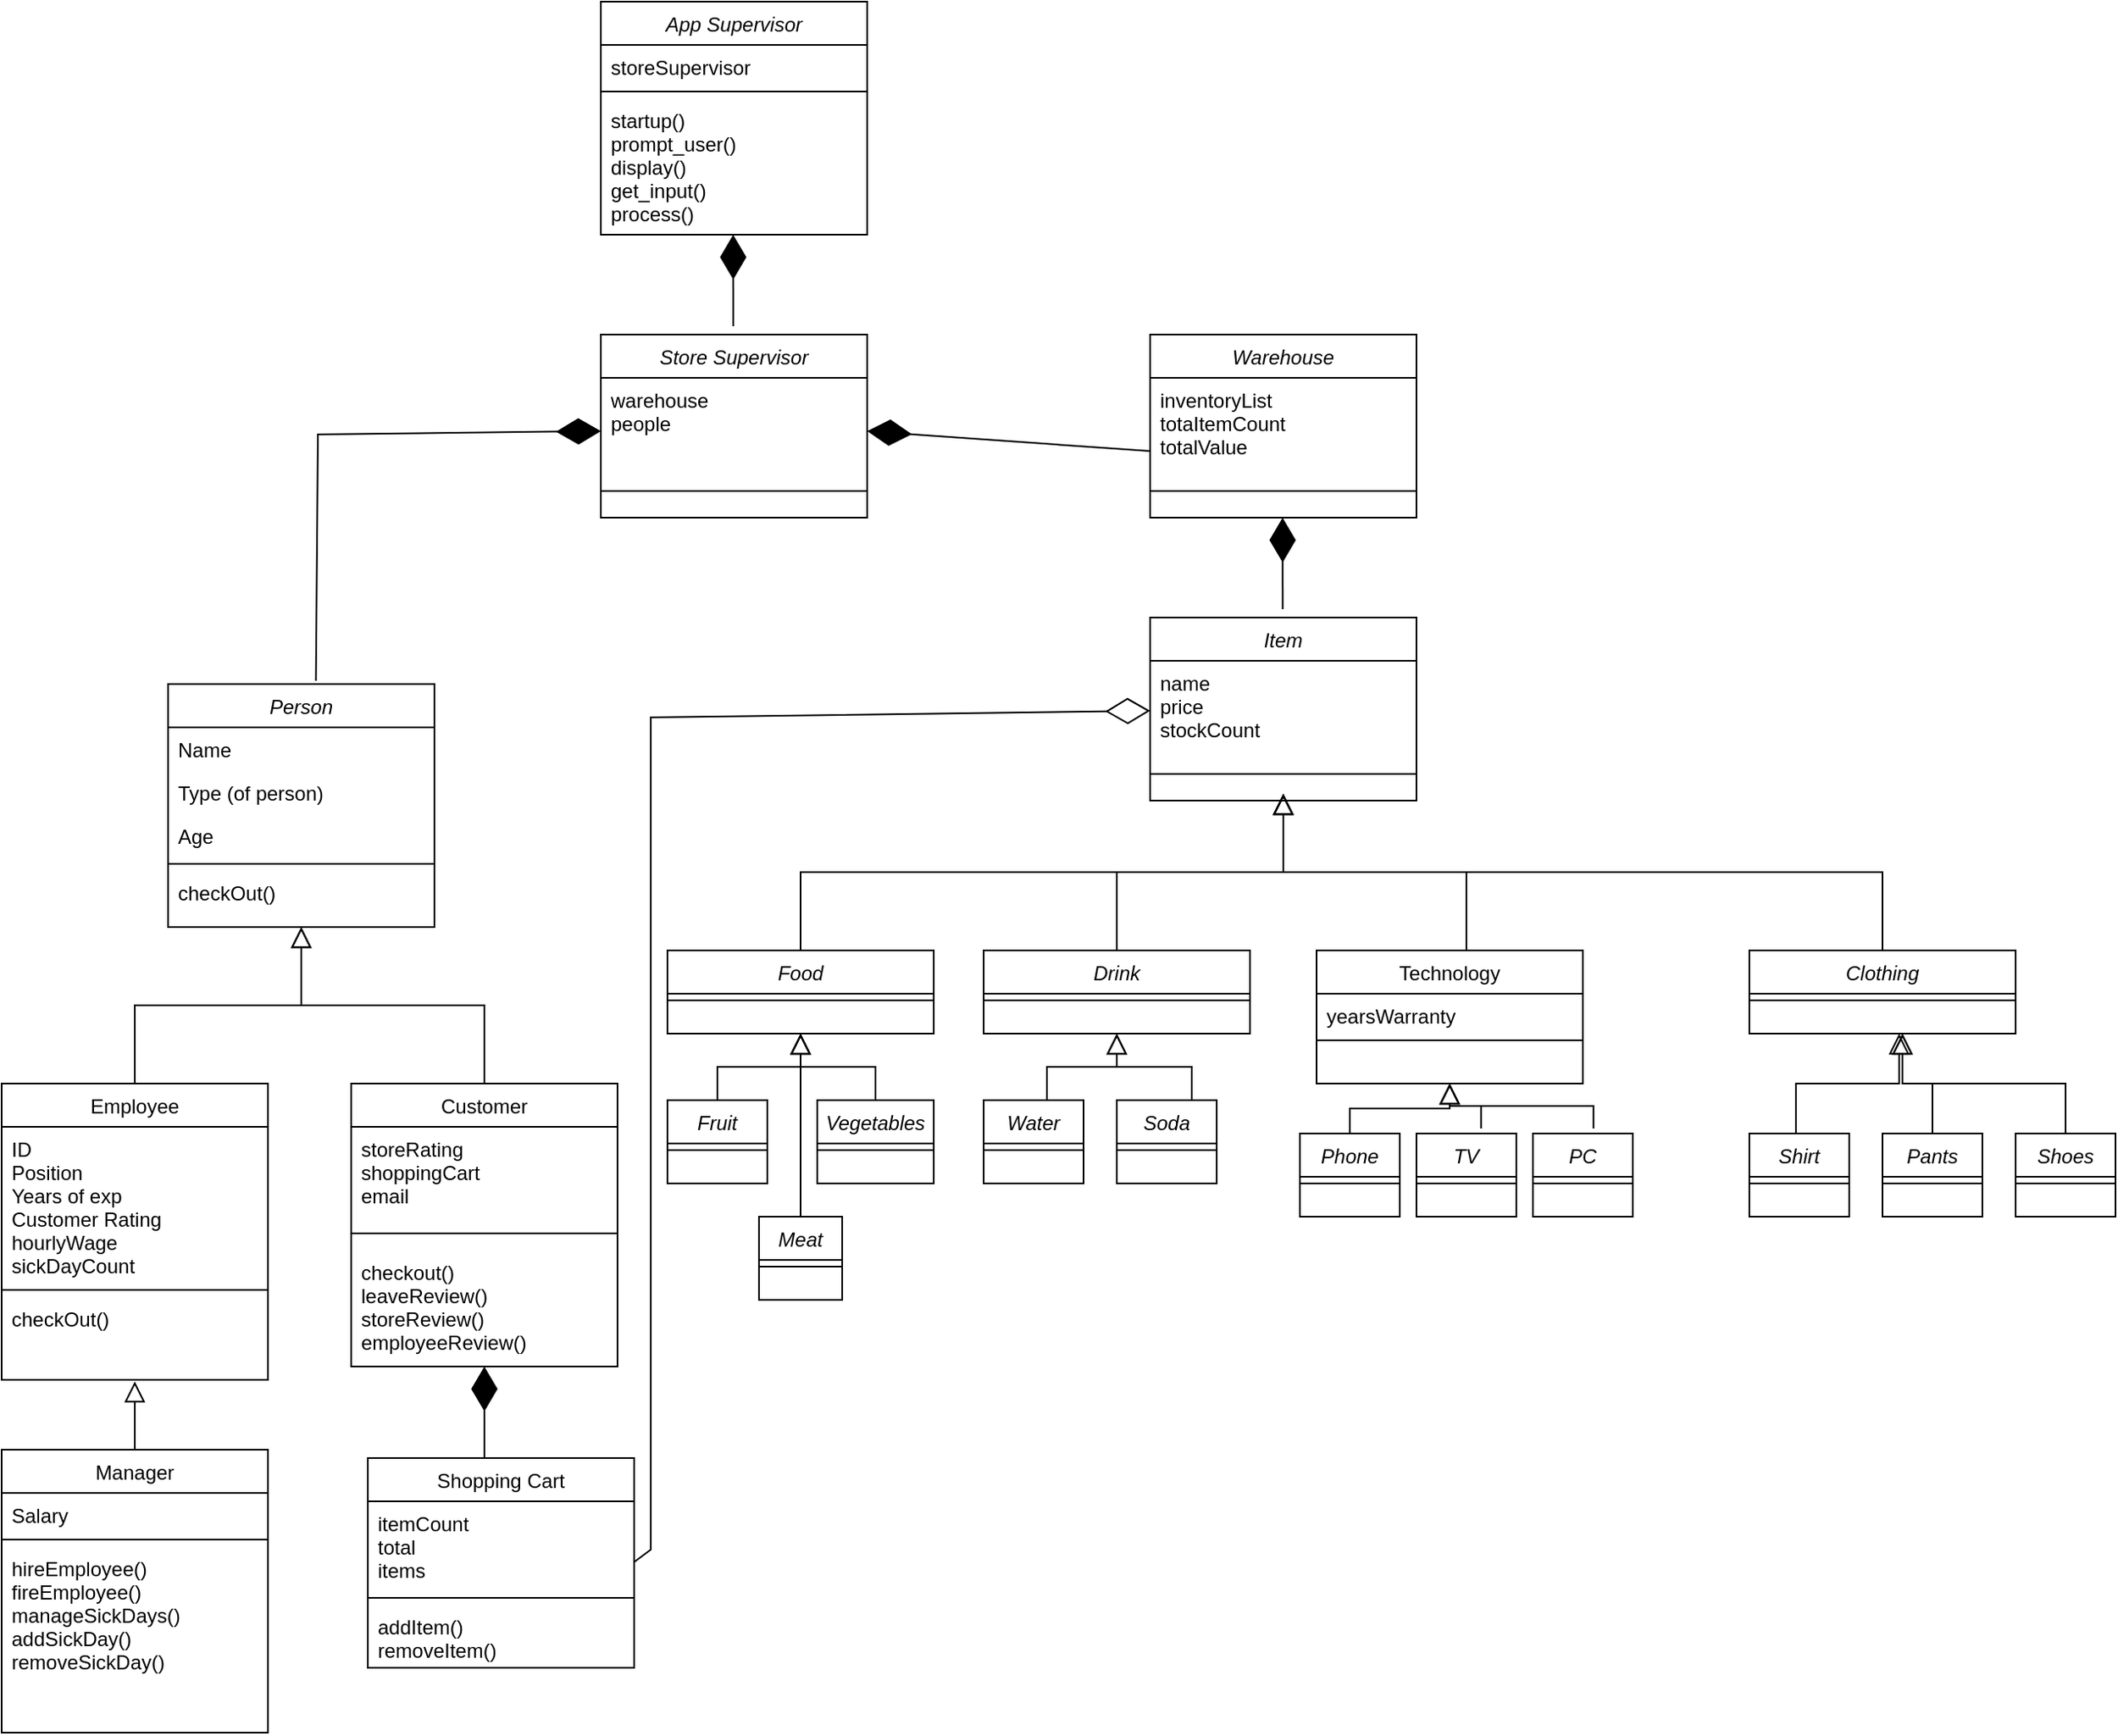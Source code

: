 <mxfile version="20.7.4" type="device"><diagram id="C5RBs43oDa-KdzZeNtuy" name="Page-1"><mxGraphModel dx="1144" dy="1728" grid="1" gridSize="10" guides="1" tooltips="1" connect="1" arrows="1" fold="1" page="1" pageScale="1" pageWidth="827" pageHeight="1169" math="0" shadow="0"><root><mxCell id="WIyWlLk6GJQsqaUBKTNV-0"/><mxCell id="WIyWlLk6GJQsqaUBKTNV-1" parent="WIyWlLk6GJQsqaUBKTNV-0"/><mxCell id="zkfFHV4jXpPFQw0GAbJ--0" value="Person" style="swimlane;fontStyle=2;align=center;verticalAlign=top;childLayout=stackLayout;horizontal=1;startSize=26;horizontalStack=0;resizeParent=1;resizeLast=0;collapsible=1;marginBottom=0;rounded=0;shadow=0;strokeWidth=1;" parent="WIyWlLk6GJQsqaUBKTNV-1" vertex="1"><mxGeometry x="220" y="120" width="160" height="146" as="geometry"><mxRectangle x="230" y="140" width="160" height="26" as="alternateBounds"/></mxGeometry></mxCell><mxCell id="zkfFHV4jXpPFQw0GAbJ--1" value="Name" style="text;align=left;verticalAlign=top;spacingLeft=4;spacingRight=4;overflow=hidden;rotatable=0;points=[[0,0.5],[1,0.5]];portConstraint=eastwest;" parent="zkfFHV4jXpPFQw0GAbJ--0" vertex="1"><mxGeometry y="26" width="160" height="26" as="geometry"/></mxCell><mxCell id="zkfFHV4jXpPFQw0GAbJ--2" value="Type (of person) " style="text;align=left;verticalAlign=top;spacingLeft=4;spacingRight=4;overflow=hidden;rotatable=0;points=[[0,0.5],[1,0.5]];portConstraint=eastwest;rounded=0;shadow=0;html=0;" parent="zkfFHV4jXpPFQw0GAbJ--0" vertex="1"><mxGeometry y="52" width="160" height="26" as="geometry"/></mxCell><mxCell id="zkfFHV4jXpPFQw0GAbJ--3" value="Age" style="text;align=left;verticalAlign=top;spacingLeft=4;spacingRight=4;overflow=hidden;rotatable=0;points=[[0,0.5],[1,0.5]];portConstraint=eastwest;rounded=0;shadow=0;html=0;" parent="zkfFHV4jXpPFQw0GAbJ--0" vertex="1"><mxGeometry y="78" width="160" height="26" as="geometry"/></mxCell><mxCell id="zkfFHV4jXpPFQw0GAbJ--4" value="" style="line;html=1;strokeWidth=1;align=left;verticalAlign=middle;spacingTop=-1;spacingLeft=3;spacingRight=3;rotatable=0;labelPosition=right;points=[];portConstraint=eastwest;" parent="zkfFHV4jXpPFQw0GAbJ--0" vertex="1"><mxGeometry y="104" width="160" height="8" as="geometry"/></mxCell><mxCell id="mirvq0ziXZxh2ixdTcwe-19" value="checkOut()" style="text;align=left;verticalAlign=top;spacingLeft=4;spacingRight=4;overflow=hidden;rotatable=0;points=[[0,0.5],[1,0.5]];portConstraint=eastwest;" parent="zkfFHV4jXpPFQw0GAbJ--0" vertex="1"><mxGeometry y="112" width="160" height="34" as="geometry"/></mxCell><mxCell id="zkfFHV4jXpPFQw0GAbJ--6" value="Employee" style="swimlane;fontStyle=0;align=center;verticalAlign=top;childLayout=stackLayout;horizontal=1;startSize=26;horizontalStack=0;resizeParent=1;resizeLast=0;collapsible=1;marginBottom=0;rounded=0;shadow=0;strokeWidth=1;" parent="WIyWlLk6GJQsqaUBKTNV-1" vertex="1"><mxGeometry x="120" y="360" width="160" height="178" as="geometry"><mxRectangle x="120" y="360" width="160" height="26" as="alternateBounds"/></mxGeometry></mxCell><mxCell id="zkfFHV4jXpPFQw0GAbJ--8" value="ID&#xA;Position&#xA;Years of exp&#xA;Customer Rating&#xA;hourlyWage&#xA;sickDayCount&#xA;&#xA;&#xA;&#xA;" style="text;align=left;verticalAlign=top;spacingLeft=4;spacingRight=4;overflow=hidden;rotatable=0;points=[[0,0.5],[1,0.5]];portConstraint=eastwest;rounded=0;shadow=0;html=0;" parent="zkfFHV4jXpPFQw0GAbJ--6" vertex="1"><mxGeometry y="26" width="160" height="94" as="geometry"/></mxCell><mxCell id="zkfFHV4jXpPFQw0GAbJ--9" value="" style="line;html=1;strokeWidth=1;align=left;verticalAlign=middle;spacingTop=-1;spacingLeft=3;spacingRight=3;rotatable=0;labelPosition=right;points=[];portConstraint=eastwest;" parent="zkfFHV4jXpPFQw0GAbJ--6" vertex="1"><mxGeometry y="120" width="160" height="8" as="geometry"/></mxCell><mxCell id="mirvq0ziXZxh2ixdTcwe-17" value="checkOut()" style="text;align=left;verticalAlign=top;spacingLeft=4;spacingRight=4;overflow=hidden;rotatable=0;points=[[0,0.5],[1,0.5]];portConstraint=eastwest;" parent="zkfFHV4jXpPFQw0GAbJ--6" vertex="1"><mxGeometry y="128" width="160" height="34" as="geometry"/></mxCell><mxCell id="zkfFHV4jXpPFQw0GAbJ--12" value="" style="endArrow=block;endSize=10;endFill=0;shadow=0;strokeWidth=1;rounded=0;edgeStyle=elbowEdgeStyle;elbow=vertical;" parent="WIyWlLk6GJQsqaUBKTNV-1" source="zkfFHV4jXpPFQw0GAbJ--6" target="zkfFHV4jXpPFQw0GAbJ--0" edge="1"><mxGeometry width="160" relative="1" as="geometry"><mxPoint x="200" y="203" as="sourcePoint"/><mxPoint x="200" y="203" as="targetPoint"/></mxGeometry></mxCell><mxCell id="zkfFHV4jXpPFQw0GAbJ--13" value="Customer" style="swimlane;fontStyle=0;align=center;verticalAlign=top;childLayout=stackLayout;horizontal=1;startSize=26;horizontalStack=0;resizeParent=1;resizeLast=0;collapsible=1;marginBottom=0;rounded=0;shadow=0;strokeWidth=1;" parent="WIyWlLk6GJQsqaUBKTNV-1" vertex="1"><mxGeometry x="330" y="360" width="160" height="170" as="geometry"><mxRectangle x="340" y="380" width="170" height="26" as="alternateBounds"/></mxGeometry></mxCell><mxCell id="zkfFHV4jXpPFQw0GAbJ--14" value="storeRating&#xA;shoppingCart&#xA;email&#xA;&#xA;" style="text;align=left;verticalAlign=top;spacingLeft=4;spacingRight=4;overflow=hidden;rotatable=0;points=[[0,0.5],[1,0.5]];portConstraint=eastwest;" parent="zkfFHV4jXpPFQw0GAbJ--13" vertex="1"><mxGeometry y="26" width="160" height="54" as="geometry"/></mxCell><mxCell id="zkfFHV4jXpPFQw0GAbJ--15" value="" style="line;html=1;strokeWidth=1;align=left;verticalAlign=middle;spacingTop=-1;spacingLeft=3;spacingRight=3;rotatable=0;labelPosition=right;points=[];portConstraint=eastwest;" parent="zkfFHV4jXpPFQw0GAbJ--13" vertex="1"><mxGeometry y="80" width="160" height="20" as="geometry"/></mxCell><mxCell id="mirvq0ziXZxh2ixdTcwe-13" value="checkout()&#xA;leaveReview()&#xA;storeReview()&#xA;employeeReview()&#xA;" style="text;align=left;verticalAlign=top;spacingLeft=4;spacingRight=4;overflow=hidden;rotatable=0;points=[[0,0.5],[1,0.5]];portConstraint=eastwest;" parent="zkfFHV4jXpPFQw0GAbJ--13" vertex="1"><mxGeometry y="100" width="160" height="62" as="geometry"/></mxCell><mxCell id="zkfFHV4jXpPFQw0GAbJ--16" value="" style="endArrow=block;endSize=10;endFill=0;shadow=0;strokeWidth=1;rounded=0;edgeStyle=elbowEdgeStyle;elbow=vertical;" parent="WIyWlLk6GJQsqaUBKTNV-1" source="zkfFHV4jXpPFQw0GAbJ--13" target="zkfFHV4jXpPFQw0GAbJ--0" edge="1"><mxGeometry width="160" relative="1" as="geometry"><mxPoint x="210" y="373" as="sourcePoint"/><mxPoint x="310" y="271" as="targetPoint"/></mxGeometry></mxCell><mxCell id="mirvq0ziXZxh2ixdTcwe-0" value="" style="endArrow=block;endSize=10;endFill=0;shadow=0;strokeWidth=1;rounded=0;edgeStyle=elbowEdgeStyle;elbow=vertical;" parent="WIyWlLk6GJQsqaUBKTNV-1" source="mirvq0ziXZxh2ixdTcwe-1" edge="1"><mxGeometry width="160" relative="1" as="geometry"><mxPoint x="310" y="600" as="sourcePoint"/><mxPoint x="200" y="539" as="targetPoint"/></mxGeometry></mxCell><mxCell id="mirvq0ziXZxh2ixdTcwe-1" value="Manager" style="swimlane;fontStyle=0;align=center;verticalAlign=top;childLayout=stackLayout;horizontal=1;startSize=26;horizontalStack=0;resizeParent=1;resizeLast=0;collapsible=1;marginBottom=0;rounded=0;shadow=0;strokeWidth=1;" parent="WIyWlLk6GJQsqaUBKTNV-1" vertex="1"><mxGeometry x="120" y="580" width="160" height="170" as="geometry"><mxRectangle x="340" y="380" width="170" height="26" as="alternateBounds"/></mxGeometry></mxCell><mxCell id="mirvq0ziXZxh2ixdTcwe-2" value="Salary" style="text;align=left;verticalAlign=top;spacingLeft=4;spacingRight=4;overflow=hidden;rotatable=0;points=[[0,0.5],[1,0.5]];portConstraint=eastwest;" parent="mirvq0ziXZxh2ixdTcwe-1" vertex="1"><mxGeometry y="26" width="160" height="24" as="geometry"/></mxCell><mxCell id="mirvq0ziXZxh2ixdTcwe-3" value="" style="line;html=1;strokeWidth=1;align=left;verticalAlign=middle;spacingTop=-1;spacingLeft=3;spacingRight=3;rotatable=0;labelPosition=right;points=[];portConstraint=eastwest;" parent="mirvq0ziXZxh2ixdTcwe-1" vertex="1"><mxGeometry y="50" width="160" height="8" as="geometry"/></mxCell><mxCell id="mirvq0ziXZxh2ixdTcwe-15" value="hireEmployee()&#xA;fireEmployee()&#xA;manageSickDays()&#xA;addSickDay()&#xA;removeSickDay()&#xA;" style="text;align=left;verticalAlign=top;spacingLeft=4;spacingRight=4;overflow=hidden;rotatable=0;points=[[0,0.5],[1,0.5]];portConstraint=eastwest;" parent="mirvq0ziXZxh2ixdTcwe-1" vertex="1"><mxGeometry y="58" width="160" height="110" as="geometry"/></mxCell><mxCell id="mirvq0ziXZxh2ixdTcwe-8" value="Shopping Cart" style="swimlane;fontStyle=0;align=center;verticalAlign=top;childLayout=stackLayout;horizontal=1;startSize=26;horizontalStack=0;resizeParent=1;resizeLast=0;collapsible=1;marginBottom=0;rounded=0;shadow=0;strokeWidth=1;" parent="WIyWlLk6GJQsqaUBKTNV-1" vertex="1"><mxGeometry x="340" y="585" width="160" height="126" as="geometry"><mxRectangle x="340" y="380" width="170" height="26" as="alternateBounds"/></mxGeometry></mxCell><mxCell id="mirvq0ziXZxh2ixdTcwe-9" value="itemCount&#xA;total&#xA;items&#xA;&#xA;" style="text;align=left;verticalAlign=top;spacingLeft=4;spacingRight=4;overflow=hidden;rotatable=0;points=[[0,0.5],[1,0.5]];portConstraint=eastwest;" parent="mirvq0ziXZxh2ixdTcwe-8" vertex="1"><mxGeometry y="26" width="160" height="54" as="geometry"/></mxCell><mxCell id="mirvq0ziXZxh2ixdTcwe-10" value="" style="line;html=1;strokeWidth=1;align=left;verticalAlign=middle;spacingTop=-1;spacingLeft=3;spacingRight=3;rotatable=0;labelPosition=right;points=[];portConstraint=eastwest;" parent="mirvq0ziXZxh2ixdTcwe-8" vertex="1"><mxGeometry y="80" width="160" height="8" as="geometry"/></mxCell><mxCell id="mirvq0ziXZxh2ixdTcwe-11" value="addItem()&#xA;removeItem()&#xA;&#xA;" style="text;align=left;verticalAlign=top;spacingLeft=4;spacingRight=4;overflow=hidden;rotatable=0;points=[[0,0.5],[1,0.5]];portConstraint=eastwest;" parent="mirvq0ziXZxh2ixdTcwe-8" vertex="1"><mxGeometry y="88" width="160" height="34" as="geometry"/></mxCell><mxCell id="mirvq0ziXZxh2ixdTcwe-20" value="Item" style="swimlane;fontStyle=2;align=center;verticalAlign=top;childLayout=stackLayout;horizontal=1;startSize=26;horizontalStack=0;resizeParent=1;resizeLast=0;collapsible=1;marginBottom=0;rounded=0;shadow=0;strokeWidth=1;" parent="WIyWlLk6GJQsqaUBKTNV-1" vertex="1"><mxGeometry x="810" y="80" width="160" height="110" as="geometry"><mxRectangle x="230" y="140" width="160" height="26" as="alternateBounds"/></mxGeometry></mxCell><mxCell id="mirvq0ziXZxh2ixdTcwe-22" value="name&#xA;price&#xA;stockCount&#xA;&#xA;&#xA;" style="text;align=left;verticalAlign=top;spacingLeft=4;spacingRight=4;overflow=hidden;rotatable=0;points=[[0,0.5],[1,0.5]];portConstraint=eastwest;rounded=0;shadow=0;html=0;" parent="mirvq0ziXZxh2ixdTcwe-20" vertex="1"><mxGeometry y="26" width="160" height="64" as="geometry"/></mxCell><mxCell id="mirvq0ziXZxh2ixdTcwe-24" value="" style="line;html=1;strokeWidth=1;align=left;verticalAlign=middle;spacingTop=-1;spacingLeft=3;spacingRight=3;rotatable=0;labelPosition=right;points=[];portConstraint=eastwest;" parent="mirvq0ziXZxh2ixdTcwe-20" vertex="1"><mxGeometry y="90" width="160" height="8" as="geometry"/></mxCell><mxCell id="mirvq0ziXZxh2ixdTcwe-26" value="" style="endArrow=diamondThin;endFill=1;endSize=24;html=1;rounded=0;entryX=0.5;entryY=1;entryDx=0;entryDy=0;exitX=0.438;exitY=0;exitDx=0;exitDy=0;exitPerimeter=0;" parent="WIyWlLk6GJQsqaUBKTNV-1" source="mirvq0ziXZxh2ixdTcwe-8" target="zkfFHV4jXpPFQw0GAbJ--13" edge="1"><mxGeometry width="160" relative="1" as="geometry"><mxPoint x="280" y="560" as="sourcePoint"/><mxPoint x="440" y="560" as="targetPoint"/></mxGeometry></mxCell><mxCell id="mirvq0ziXZxh2ixdTcwe-28" value="Food" style="swimlane;fontStyle=2;align=center;verticalAlign=top;childLayout=stackLayout;horizontal=1;startSize=26;horizontalStack=0;resizeParent=1;resizeLast=0;collapsible=1;marginBottom=0;rounded=0;shadow=0;strokeWidth=1;" parent="WIyWlLk6GJQsqaUBKTNV-1" vertex="1"><mxGeometry x="520" y="280" width="160" height="50" as="geometry"><mxRectangle x="230" y="140" width="160" height="26" as="alternateBounds"/></mxGeometry></mxCell><mxCell id="mirvq0ziXZxh2ixdTcwe-31" value="" style="line;html=1;strokeWidth=1;align=left;verticalAlign=middle;spacingTop=-1;spacingLeft=3;spacingRight=3;rotatable=0;labelPosition=right;points=[];portConstraint=eastwest;" parent="mirvq0ziXZxh2ixdTcwe-28" vertex="1"><mxGeometry y="26" width="160" height="8" as="geometry"/></mxCell><mxCell id="mirvq0ziXZxh2ixdTcwe-34" value="Drink" style="swimlane;fontStyle=2;align=center;verticalAlign=top;childLayout=stackLayout;horizontal=1;startSize=26;horizontalStack=0;resizeParent=1;resizeLast=0;collapsible=1;marginBottom=0;rounded=0;shadow=0;strokeWidth=1;" parent="WIyWlLk6GJQsqaUBKTNV-1" vertex="1"><mxGeometry x="710" y="280" width="160" height="50" as="geometry"><mxRectangle x="230" y="140" width="160" height="26" as="alternateBounds"/></mxGeometry></mxCell><mxCell id="mirvq0ziXZxh2ixdTcwe-35" value="" style="line;html=1;strokeWidth=1;align=left;verticalAlign=middle;spacingTop=-1;spacingLeft=3;spacingRight=3;rotatable=0;labelPosition=right;points=[];portConstraint=eastwest;" parent="mirvq0ziXZxh2ixdTcwe-34" vertex="1"><mxGeometry y="26" width="160" height="8" as="geometry"/></mxCell><mxCell id="mirvq0ziXZxh2ixdTcwe-38" value="Clothing" style="swimlane;fontStyle=2;align=center;verticalAlign=top;childLayout=stackLayout;horizontal=1;startSize=26;horizontalStack=0;resizeParent=1;resizeLast=0;collapsible=1;marginBottom=0;rounded=0;shadow=0;strokeWidth=1;" parent="WIyWlLk6GJQsqaUBKTNV-1" vertex="1"><mxGeometry x="1170" y="280" width="160" height="50" as="geometry"><mxRectangle x="230" y="140" width="160" height="26" as="alternateBounds"/></mxGeometry></mxCell><mxCell id="mirvq0ziXZxh2ixdTcwe-39" value="" style="line;html=1;strokeWidth=1;align=left;verticalAlign=middle;spacingTop=-1;spacingLeft=3;spacingRight=3;rotatable=0;labelPosition=right;points=[];portConstraint=eastwest;" parent="mirvq0ziXZxh2ixdTcwe-38" vertex="1"><mxGeometry y="26" width="160" height="8" as="geometry"/></mxCell><mxCell id="mirvq0ziXZxh2ixdTcwe-40" value="" style="endArrow=block;endSize=10;endFill=0;shadow=0;strokeWidth=1;rounded=0;edgeStyle=elbowEdgeStyle;elbow=vertical;" parent="WIyWlLk6GJQsqaUBKTNV-1" edge="1"><mxGeometry width="160" relative="1" as="geometry"><mxPoint x="1000" y="280" as="sourcePoint"/><mxPoint x="890" y="186" as="targetPoint"/></mxGeometry></mxCell><mxCell id="mirvq0ziXZxh2ixdTcwe-41" value="" style="endArrow=block;endSize=10;endFill=0;shadow=0;strokeWidth=1;rounded=0;edgeStyle=elbowEdgeStyle;elbow=vertical;exitX=0.5;exitY=0;exitDx=0;exitDy=0;" parent="WIyWlLk6GJQsqaUBKTNV-1" source="mirvq0ziXZxh2ixdTcwe-38" edge="1"><mxGeometry width="160" relative="1" as="geometry"><mxPoint x="1000" y="270" as="sourcePoint"/><mxPoint x="890" y="186" as="targetPoint"/></mxGeometry></mxCell><mxCell id="mirvq0ziXZxh2ixdTcwe-42" value="" style="endArrow=block;endSize=10;endFill=0;shadow=0;strokeWidth=1;rounded=0;edgeStyle=elbowEdgeStyle;elbow=vertical;exitX=0.5;exitY=0;exitDx=0;exitDy=0;" parent="WIyWlLk6GJQsqaUBKTNV-1" source="mirvq0ziXZxh2ixdTcwe-34" edge="1"><mxGeometry width="160" relative="1" as="geometry"><mxPoint x="1000" y="280" as="sourcePoint"/><mxPoint x="890" y="186" as="targetPoint"/></mxGeometry></mxCell><mxCell id="mirvq0ziXZxh2ixdTcwe-43" value="" style="endArrow=block;endSize=10;endFill=0;shadow=0;strokeWidth=1;rounded=0;edgeStyle=elbowEdgeStyle;elbow=vertical;exitX=0.5;exitY=0;exitDx=0;exitDy=0;" parent="WIyWlLk6GJQsqaUBKTNV-1" source="mirvq0ziXZxh2ixdTcwe-28" edge="1"><mxGeometry width="160" relative="1" as="geometry"><mxPoint x="1000" y="280" as="sourcePoint"/><mxPoint x="890" y="186" as="targetPoint"/></mxGeometry></mxCell><mxCell id="mirvq0ziXZxh2ixdTcwe-44" value="" style="endArrow=diamondThin;endFill=0;endSize=24;html=1;rounded=0;" parent="WIyWlLk6GJQsqaUBKTNV-1" target="mirvq0ziXZxh2ixdTcwe-20" edge="1"><mxGeometry width="160" relative="1" as="geometry"><mxPoint x="500" y="647.5" as="sourcePoint"/><mxPoint x="660" y="647.5" as="targetPoint"/><Array as="points"><mxPoint x="510" y="640"/><mxPoint x="510" y="140"/></Array></mxGeometry></mxCell><mxCell id="mirvq0ziXZxh2ixdTcwe-45" value="Technology" style="swimlane;fontStyle=0;align=center;verticalAlign=top;childLayout=stackLayout;horizontal=1;startSize=26;horizontalStack=0;resizeParent=1;resizeLast=0;collapsible=1;marginBottom=0;rounded=0;shadow=0;strokeWidth=1;" parent="WIyWlLk6GJQsqaUBKTNV-1" vertex="1"><mxGeometry x="910" y="280" width="160" height="80" as="geometry"><mxRectangle x="340" y="380" width="170" height="26" as="alternateBounds"/></mxGeometry></mxCell><mxCell id="mirvq0ziXZxh2ixdTcwe-46" value="yearsWarranty&#xA;" style="text;align=left;verticalAlign=top;spacingLeft=4;spacingRight=4;overflow=hidden;rotatable=0;points=[[0,0.5],[1,0.5]];portConstraint=eastwest;" parent="mirvq0ziXZxh2ixdTcwe-45" vertex="1"><mxGeometry y="26" width="160" height="24" as="geometry"/></mxCell><mxCell id="mirvq0ziXZxh2ixdTcwe-47" value="" style="line;html=1;strokeWidth=1;align=left;verticalAlign=middle;spacingTop=-1;spacingLeft=3;spacingRight=3;rotatable=0;labelPosition=right;points=[];portConstraint=eastwest;" parent="mirvq0ziXZxh2ixdTcwe-45" vertex="1"><mxGeometry y="50" width="160" height="8" as="geometry"/></mxCell><mxCell id="mirvq0ziXZxh2ixdTcwe-49" value="Fruit&#xA;" style="swimlane;fontStyle=2;align=center;verticalAlign=top;childLayout=stackLayout;horizontal=1;startSize=26;horizontalStack=0;resizeParent=1;resizeLast=0;collapsible=1;marginBottom=0;rounded=0;shadow=0;strokeWidth=1;" parent="WIyWlLk6GJQsqaUBKTNV-1" vertex="1"><mxGeometry x="520" y="370" width="60" height="50" as="geometry"><mxRectangle x="230" y="140" width="160" height="26" as="alternateBounds"/></mxGeometry></mxCell><mxCell id="mirvq0ziXZxh2ixdTcwe-50" value="" style="line;html=1;strokeWidth=1;align=left;verticalAlign=middle;spacingTop=-1;spacingLeft=3;spacingRight=3;rotatable=0;labelPosition=right;points=[];portConstraint=eastwest;" parent="mirvq0ziXZxh2ixdTcwe-49" vertex="1"><mxGeometry y="26" width="60" height="8" as="geometry"/></mxCell><mxCell id="mirvq0ziXZxh2ixdTcwe-53" value="Vegetables" style="swimlane;fontStyle=2;align=center;verticalAlign=top;childLayout=stackLayout;horizontal=1;startSize=26;horizontalStack=0;resizeParent=1;resizeLast=0;collapsible=1;marginBottom=0;rounded=0;shadow=0;strokeWidth=1;" parent="WIyWlLk6GJQsqaUBKTNV-1" vertex="1"><mxGeometry x="610" y="370" width="70" height="50" as="geometry"><mxRectangle x="230" y="140" width="160" height="26" as="alternateBounds"/></mxGeometry></mxCell><mxCell id="mirvq0ziXZxh2ixdTcwe-54" value="" style="line;html=1;strokeWidth=1;align=left;verticalAlign=middle;spacingTop=-1;spacingLeft=3;spacingRight=3;rotatable=0;labelPosition=right;points=[];portConstraint=eastwest;" parent="mirvq0ziXZxh2ixdTcwe-53" vertex="1"><mxGeometry y="26" width="70" height="8" as="geometry"/></mxCell><mxCell id="mirvq0ziXZxh2ixdTcwe-55" value="Meat" style="swimlane;fontStyle=2;align=center;verticalAlign=top;childLayout=stackLayout;horizontal=1;startSize=26;horizontalStack=0;resizeParent=1;resizeLast=0;collapsible=1;marginBottom=0;rounded=0;shadow=0;strokeWidth=1;" parent="WIyWlLk6GJQsqaUBKTNV-1" vertex="1"><mxGeometry x="575" y="440" width="50" height="50" as="geometry"><mxRectangle x="230" y="140" width="160" height="26" as="alternateBounds"/></mxGeometry></mxCell><mxCell id="mirvq0ziXZxh2ixdTcwe-56" value="" style="line;html=1;strokeWidth=1;align=left;verticalAlign=middle;spacingTop=-1;spacingLeft=3;spacingRight=3;rotatable=0;labelPosition=right;points=[];portConstraint=eastwest;" parent="mirvq0ziXZxh2ixdTcwe-55" vertex="1"><mxGeometry y="26" width="50" height="8" as="geometry"/></mxCell><mxCell id="mirvq0ziXZxh2ixdTcwe-59" value="" style="endArrow=block;endSize=10;endFill=0;shadow=0;strokeWidth=1;rounded=0;edgeStyle=elbowEdgeStyle;elbow=vertical;exitX=0.5;exitY=0;exitDx=0;exitDy=0;entryX=0.5;entryY=1;entryDx=0;entryDy=0;" parent="WIyWlLk6GJQsqaUBKTNV-1" source="mirvq0ziXZxh2ixdTcwe-49" target="mirvq0ziXZxh2ixdTcwe-28" edge="1"><mxGeometry width="160" relative="1" as="geometry"><mxPoint x="610" y="554" as="sourcePoint"/><mxPoint x="900.0" y="460" as="targetPoint"/></mxGeometry></mxCell><mxCell id="mirvq0ziXZxh2ixdTcwe-60" value="" style="endArrow=block;endSize=10;endFill=0;shadow=0;strokeWidth=1;rounded=0;edgeStyle=elbowEdgeStyle;elbow=vertical;exitX=0.5;exitY=0;exitDx=0;exitDy=0;entryX=0.5;entryY=1;entryDx=0;entryDy=0;" parent="WIyWlLk6GJQsqaUBKTNV-1" source="mirvq0ziXZxh2ixdTcwe-53" edge="1"><mxGeometry width="160" relative="1" as="geometry"><mxPoint x="550" y="370" as="sourcePoint"/><mxPoint x="600" y="330" as="targetPoint"/></mxGeometry></mxCell><mxCell id="mirvq0ziXZxh2ixdTcwe-61" value="" style="endArrow=block;endSize=10;endFill=0;shadow=0;strokeWidth=1;rounded=0;edgeStyle=elbowEdgeStyle;elbow=vertical;entryX=0.5;entryY=1;entryDx=0;entryDy=0;exitX=0.5;exitY=0;exitDx=0;exitDy=0;" parent="WIyWlLk6GJQsqaUBKTNV-1" source="mirvq0ziXZxh2ixdTcwe-55" target="mirvq0ziXZxh2ixdTcwe-28" edge="1"><mxGeometry width="160" relative="1" as="geometry"><mxPoint x="670" y="470" as="sourcePoint"/><mxPoint x="630" y="498" as="targetPoint"/><Array as="points"><mxPoint x="600" y="430"/></Array></mxGeometry></mxCell><mxCell id="mirvq0ziXZxh2ixdTcwe-64" value="Water" style="swimlane;fontStyle=2;align=center;verticalAlign=top;childLayout=stackLayout;horizontal=1;startSize=26;horizontalStack=0;resizeParent=1;resizeLast=0;collapsible=1;marginBottom=0;rounded=0;shadow=0;strokeWidth=1;" parent="WIyWlLk6GJQsqaUBKTNV-1" vertex="1"><mxGeometry x="710" y="370" width="60" height="50" as="geometry"><mxRectangle x="230" y="140" width="160" height="26" as="alternateBounds"/></mxGeometry></mxCell><mxCell id="mirvq0ziXZxh2ixdTcwe-65" value="" style="line;html=1;strokeWidth=1;align=left;verticalAlign=middle;spacingTop=-1;spacingLeft=3;spacingRight=3;rotatable=0;labelPosition=right;points=[];portConstraint=eastwest;" parent="mirvq0ziXZxh2ixdTcwe-64" vertex="1"><mxGeometry y="26" width="60" height="8" as="geometry"/></mxCell><mxCell id="mirvq0ziXZxh2ixdTcwe-66" value="Soda" style="swimlane;fontStyle=2;align=center;verticalAlign=top;childLayout=stackLayout;horizontal=1;startSize=26;horizontalStack=0;resizeParent=1;resizeLast=0;collapsible=1;marginBottom=0;rounded=0;shadow=0;strokeWidth=1;" parent="WIyWlLk6GJQsqaUBKTNV-1" vertex="1"><mxGeometry x="790" y="370" width="60" height="50" as="geometry"><mxRectangle x="230" y="140" width="160" height="26" as="alternateBounds"/></mxGeometry></mxCell><mxCell id="mirvq0ziXZxh2ixdTcwe-67" value="" style="line;html=1;strokeWidth=1;align=left;verticalAlign=middle;spacingTop=-1;spacingLeft=3;spacingRight=3;rotatable=0;labelPosition=right;points=[];portConstraint=eastwest;" parent="mirvq0ziXZxh2ixdTcwe-66" vertex="1"><mxGeometry y="26" width="60" height="8" as="geometry"/></mxCell><mxCell id="mirvq0ziXZxh2ixdTcwe-68" value="" style="endArrow=block;endSize=10;endFill=0;shadow=0;strokeWidth=1;rounded=0;edgeStyle=elbowEdgeStyle;elbow=vertical;exitX=0.5;exitY=0;exitDx=0;exitDy=0;entryX=0.5;entryY=1;entryDx=0;entryDy=0;" parent="WIyWlLk6GJQsqaUBKTNV-1" edge="1"><mxGeometry width="160" relative="1" as="geometry"><mxPoint x="835" y="370" as="sourcePoint"/><mxPoint x="790" y="330" as="targetPoint"/></mxGeometry></mxCell><mxCell id="mirvq0ziXZxh2ixdTcwe-70" value="" style="endArrow=block;endSize=10;endFill=0;shadow=0;strokeWidth=1;rounded=0;edgeStyle=elbowEdgeStyle;elbow=vertical;exitX=0.633;exitY=-0.01;exitDx=0;exitDy=0;entryX=0.5;entryY=1;entryDx=0;entryDy=0;exitPerimeter=0;" parent="WIyWlLk6GJQsqaUBKTNV-1" source="mirvq0ziXZxh2ixdTcwe-64" edge="1"><mxGeometry width="160" relative="1" as="geometry"><mxPoint x="835" y="370" as="sourcePoint"/><mxPoint x="790" y="330" as="targetPoint"/></mxGeometry></mxCell><mxCell id="mirvq0ziXZxh2ixdTcwe-71" value="Phone" style="swimlane;fontStyle=2;align=center;verticalAlign=top;childLayout=stackLayout;horizontal=1;startSize=26;horizontalStack=0;resizeParent=1;resizeLast=0;collapsible=1;marginBottom=0;rounded=0;shadow=0;strokeWidth=1;" parent="WIyWlLk6GJQsqaUBKTNV-1" vertex="1"><mxGeometry x="900" y="390" width="60" height="50" as="geometry"><mxRectangle x="230" y="140" width="160" height="26" as="alternateBounds"/></mxGeometry></mxCell><mxCell id="mirvq0ziXZxh2ixdTcwe-72" value="" style="line;html=1;strokeWidth=1;align=left;verticalAlign=middle;spacingTop=-1;spacingLeft=3;spacingRight=3;rotatable=0;labelPosition=right;points=[];portConstraint=eastwest;" parent="mirvq0ziXZxh2ixdTcwe-71" vertex="1"><mxGeometry y="26" width="60" height="8" as="geometry"/></mxCell><mxCell id="mirvq0ziXZxh2ixdTcwe-73" value="TV" style="swimlane;fontStyle=2;align=center;verticalAlign=top;childLayout=stackLayout;horizontal=1;startSize=26;horizontalStack=0;resizeParent=1;resizeLast=0;collapsible=1;marginBottom=0;rounded=0;shadow=0;strokeWidth=1;" parent="WIyWlLk6GJQsqaUBKTNV-1" vertex="1"><mxGeometry x="970" y="390" width="60" height="50" as="geometry"><mxRectangle x="230" y="140" width="160" height="26" as="alternateBounds"/></mxGeometry></mxCell><mxCell id="mirvq0ziXZxh2ixdTcwe-74" value="" style="line;html=1;strokeWidth=1;align=left;verticalAlign=middle;spacingTop=-1;spacingLeft=3;spacingRight=3;rotatable=0;labelPosition=right;points=[];portConstraint=eastwest;" parent="mirvq0ziXZxh2ixdTcwe-73" vertex="1"><mxGeometry y="26" width="60" height="8" as="geometry"/></mxCell><mxCell id="mirvq0ziXZxh2ixdTcwe-75" value="PC" style="swimlane;fontStyle=2;align=center;verticalAlign=top;childLayout=stackLayout;horizontal=1;startSize=26;horizontalStack=0;resizeParent=1;resizeLast=0;collapsible=1;marginBottom=0;rounded=0;shadow=0;strokeWidth=1;" parent="WIyWlLk6GJQsqaUBKTNV-1" vertex="1"><mxGeometry x="1040" y="390" width="60" height="50" as="geometry"><mxRectangle x="230" y="140" width="160" height="26" as="alternateBounds"/></mxGeometry></mxCell><mxCell id="mirvq0ziXZxh2ixdTcwe-76" value="" style="line;html=1;strokeWidth=1;align=left;verticalAlign=middle;spacingTop=-1;spacingLeft=3;spacingRight=3;rotatable=0;labelPosition=right;points=[];portConstraint=eastwest;" parent="mirvq0ziXZxh2ixdTcwe-75" vertex="1"><mxGeometry y="26" width="60" height="8" as="geometry"/></mxCell><mxCell id="mirvq0ziXZxh2ixdTcwe-77" value="" style="endArrow=block;endSize=10;endFill=0;shadow=0;strokeWidth=1;rounded=0;edgeStyle=elbowEdgeStyle;elbow=vertical;exitX=0.5;exitY=0;exitDx=0;exitDy=0;entryX=0.5;entryY=1;entryDx=0;entryDy=0;" parent="WIyWlLk6GJQsqaUBKTNV-1" source="mirvq0ziXZxh2ixdTcwe-71" target="mirvq0ziXZxh2ixdTcwe-45" edge="1"><mxGeometry width="160" relative="1" as="geometry"><mxPoint x="985" y="400" as="sourcePoint"/><mxPoint x="940" y="360" as="targetPoint"/></mxGeometry></mxCell><mxCell id="mirvq0ziXZxh2ixdTcwe-80" value="" style="endArrow=block;endSize=10;endFill=0;shadow=0;strokeWidth=1;rounded=0;edgeStyle=elbowEdgeStyle;elbow=vertical;exitX=0.647;exitY=-0.06;exitDx=0;exitDy=0;entryX=0.5;entryY=1;entryDx=0;entryDy=0;exitPerimeter=0;" parent="WIyWlLk6GJQsqaUBKTNV-1" source="mirvq0ziXZxh2ixdTcwe-73" edge="1"><mxGeometry width="160" relative="1" as="geometry"><mxPoint x="930.0" y="390" as="sourcePoint"/><mxPoint x="990.0" y="360" as="targetPoint"/></mxGeometry></mxCell><mxCell id="mirvq0ziXZxh2ixdTcwe-81" value="" style="endArrow=block;endSize=10;endFill=0;shadow=0;strokeWidth=1;rounded=0;edgeStyle=elbowEdgeStyle;elbow=vertical;exitX=0.606;exitY=-0.06;exitDx=0;exitDy=0;entryX=0.5;entryY=1;entryDx=0;entryDy=0;exitPerimeter=0;" parent="WIyWlLk6GJQsqaUBKTNV-1" source="mirvq0ziXZxh2ixdTcwe-75" edge="1"><mxGeometry width="160" relative="1" as="geometry"><mxPoint x="930.0" y="390" as="sourcePoint"/><mxPoint x="990.0" y="360" as="targetPoint"/></mxGeometry></mxCell><mxCell id="mirvq0ziXZxh2ixdTcwe-82" value="Shirt" style="swimlane;fontStyle=2;align=center;verticalAlign=top;childLayout=stackLayout;horizontal=1;startSize=26;horizontalStack=0;resizeParent=1;resizeLast=0;collapsible=1;marginBottom=0;rounded=0;shadow=0;strokeWidth=1;" parent="WIyWlLk6GJQsqaUBKTNV-1" vertex="1"><mxGeometry x="1170" y="390" width="60" height="50" as="geometry"><mxRectangle x="230" y="140" width="160" height="26" as="alternateBounds"/></mxGeometry></mxCell><mxCell id="mirvq0ziXZxh2ixdTcwe-83" value="" style="line;html=1;strokeWidth=1;align=left;verticalAlign=middle;spacingTop=-1;spacingLeft=3;spacingRight=3;rotatable=0;labelPosition=right;points=[];portConstraint=eastwest;" parent="mirvq0ziXZxh2ixdTcwe-82" vertex="1"><mxGeometry y="26" width="60" height="8" as="geometry"/></mxCell><mxCell id="mirvq0ziXZxh2ixdTcwe-85" value="Pants" style="swimlane;fontStyle=2;align=center;verticalAlign=top;childLayout=stackLayout;horizontal=1;startSize=26;horizontalStack=0;resizeParent=1;resizeLast=0;collapsible=1;marginBottom=0;rounded=0;shadow=0;strokeWidth=1;" parent="WIyWlLk6GJQsqaUBKTNV-1" vertex="1"><mxGeometry x="1250" y="390" width="60" height="50" as="geometry"><mxRectangle x="230" y="140" width="160" height="26" as="alternateBounds"/></mxGeometry></mxCell><mxCell id="mirvq0ziXZxh2ixdTcwe-86" value="" style="line;html=1;strokeWidth=1;align=left;verticalAlign=middle;spacingTop=-1;spacingLeft=3;spacingRight=3;rotatable=0;labelPosition=right;points=[];portConstraint=eastwest;" parent="mirvq0ziXZxh2ixdTcwe-85" vertex="1"><mxGeometry y="26" width="60" height="8" as="geometry"/></mxCell><mxCell id="mirvq0ziXZxh2ixdTcwe-87" value="Shoes" style="swimlane;fontStyle=2;align=center;verticalAlign=top;childLayout=stackLayout;horizontal=1;startSize=26;horizontalStack=0;resizeParent=1;resizeLast=0;collapsible=1;marginBottom=0;rounded=0;shadow=0;strokeWidth=1;" parent="WIyWlLk6GJQsqaUBKTNV-1" vertex="1"><mxGeometry x="1330" y="390" width="60" height="50" as="geometry"><mxRectangle x="230" y="140" width="160" height="26" as="alternateBounds"/></mxGeometry></mxCell><mxCell id="mirvq0ziXZxh2ixdTcwe-88" value="" style="line;html=1;strokeWidth=1;align=left;verticalAlign=middle;spacingTop=-1;spacingLeft=3;spacingRight=3;rotatable=0;labelPosition=right;points=[];portConstraint=eastwest;" parent="mirvq0ziXZxh2ixdTcwe-87" vertex="1"><mxGeometry y="26" width="60" height="8" as="geometry"/></mxCell><mxCell id="mirvq0ziXZxh2ixdTcwe-91" value="" style="endArrow=block;endSize=10;endFill=0;shadow=0;strokeWidth=1;rounded=0;edgeStyle=elbowEdgeStyle;elbow=vertical;exitX=0.633;exitY=-0.01;exitDx=0;exitDy=0;exitPerimeter=0;" parent="WIyWlLk6GJQsqaUBKTNV-1" edge="1"><mxGeometry width="160" relative="1" as="geometry"><mxPoint x="1198" y="390" as="sourcePoint"/><mxPoint x="1260" y="330" as="targetPoint"/></mxGeometry></mxCell><mxCell id="mirvq0ziXZxh2ixdTcwe-92" value="" style="endArrow=block;endSize=10;endFill=0;shadow=0;strokeWidth=1;rounded=0;edgeStyle=elbowEdgeStyle;elbow=vertical;exitX=0.5;exitY=0;exitDx=0;exitDy=0;" parent="WIyWlLk6GJQsqaUBKTNV-1" source="mirvq0ziXZxh2ixdTcwe-85" edge="1"><mxGeometry width="160" relative="1" as="geometry"><mxPoint x="1200" y="390" as="sourcePoint"/><mxPoint x="1262" y="330" as="targetPoint"/></mxGeometry></mxCell><mxCell id="mirvq0ziXZxh2ixdTcwe-93" value="" style="endArrow=block;endSize=10;endFill=0;shadow=0;strokeWidth=1;rounded=0;edgeStyle=elbowEdgeStyle;elbow=vertical;exitX=0.5;exitY=0;exitDx=0;exitDy=0;" parent="WIyWlLk6GJQsqaUBKTNV-1" source="mirvq0ziXZxh2ixdTcwe-87" edge="1"><mxGeometry width="160" relative="1" as="geometry"><mxPoint x="1200" y="390" as="sourcePoint"/><mxPoint x="1262" y="330" as="targetPoint"/></mxGeometry></mxCell><mxCell id="mirvq0ziXZxh2ixdTcwe-94" value="Warehouse" style="swimlane;fontStyle=2;align=center;verticalAlign=top;childLayout=stackLayout;horizontal=1;startSize=26;horizontalStack=0;resizeParent=1;resizeLast=0;collapsible=1;marginBottom=0;rounded=0;shadow=0;strokeWidth=1;" parent="WIyWlLk6GJQsqaUBKTNV-1" vertex="1"><mxGeometry x="810" y="-90" width="160" height="110" as="geometry"><mxRectangle x="230" y="140" width="160" height="26" as="alternateBounds"/></mxGeometry></mxCell><mxCell id="mirvq0ziXZxh2ixdTcwe-95" value="inventoryList&#xA;totaItemCount&#xA;totalValue&#xA;" style="text;align=left;verticalAlign=top;spacingLeft=4;spacingRight=4;overflow=hidden;rotatable=0;points=[[0,0.5],[1,0.5]];portConstraint=eastwest;rounded=0;shadow=0;html=0;" parent="mirvq0ziXZxh2ixdTcwe-94" vertex="1"><mxGeometry y="26" width="160" height="64" as="geometry"/></mxCell><mxCell id="mirvq0ziXZxh2ixdTcwe-96" value="" style="line;html=1;strokeWidth=1;align=left;verticalAlign=middle;spacingTop=-1;spacingLeft=3;spacingRight=3;rotatable=0;labelPosition=right;points=[];portConstraint=eastwest;" parent="mirvq0ziXZxh2ixdTcwe-94" vertex="1"><mxGeometry y="90" width="160" height="8" as="geometry"/></mxCell><mxCell id="mirvq0ziXZxh2ixdTcwe-97" value="" style="endArrow=diamondThin;endFill=1;endSize=24;html=1;rounded=0;entryX=0.5;entryY=1;entryDx=0;entryDy=0;exitX=0.438;exitY=0;exitDx=0;exitDy=0;exitPerimeter=0;" parent="WIyWlLk6GJQsqaUBKTNV-1" edge="1"><mxGeometry x="0.632" y="-90" width="160" relative="1" as="geometry"><mxPoint x="889.66" y="75" as="sourcePoint"/><mxPoint x="889.58" y="20" as="targetPoint"/><mxPoint as="offset"/></mxGeometry></mxCell><mxCell id="mirvq0ziXZxh2ixdTcwe-100" value="Store Supervisor" style="swimlane;fontStyle=2;align=center;verticalAlign=top;childLayout=stackLayout;horizontal=1;startSize=26;horizontalStack=0;resizeParent=1;resizeLast=0;collapsible=1;marginBottom=0;rounded=0;shadow=0;strokeWidth=1;" parent="WIyWlLk6GJQsqaUBKTNV-1" vertex="1"><mxGeometry x="480" y="-90" width="160" height="110" as="geometry"><mxRectangle x="230" y="140" width="160" height="26" as="alternateBounds"/></mxGeometry></mxCell><mxCell id="mirvq0ziXZxh2ixdTcwe-101" value="warehouse&#xA;people&#xA;" style="text;align=left;verticalAlign=top;spacingLeft=4;spacingRight=4;overflow=hidden;rotatable=0;points=[[0,0.5],[1,0.5]];portConstraint=eastwest;rounded=0;shadow=0;html=0;" parent="mirvq0ziXZxh2ixdTcwe-100" vertex="1"><mxGeometry y="26" width="160" height="64" as="geometry"/></mxCell><mxCell id="mirvq0ziXZxh2ixdTcwe-102" value="" style="line;html=1;strokeWidth=1;align=left;verticalAlign=middle;spacingTop=-1;spacingLeft=3;spacingRight=3;rotatable=0;labelPosition=right;points=[];portConstraint=eastwest;" parent="mirvq0ziXZxh2ixdTcwe-100" vertex="1"><mxGeometry y="90" width="160" height="8" as="geometry"/></mxCell><mxCell id="mirvq0ziXZxh2ixdTcwe-105" value="" style="endArrow=diamondThin;endFill=1;endSize=24;html=1;rounded=0;entryX=1;entryY=0.5;entryDx=0;entryDy=0;exitX=0;exitY=0.688;exitDx=0;exitDy=0;exitPerimeter=0;" parent="WIyWlLk6GJQsqaUBKTNV-1" source="mirvq0ziXZxh2ixdTcwe-95" target="mirvq0ziXZxh2ixdTcwe-101" edge="1"><mxGeometry x="0.632" y="-90" width="160" relative="1" as="geometry"><mxPoint x="690.08" y="15.0" as="sourcePoint"/><mxPoint x="690.0" y="-40.0" as="targetPoint"/><mxPoint as="offset"/></mxGeometry></mxCell><mxCell id="mirvq0ziXZxh2ixdTcwe-106" value="" style="endArrow=diamondThin;endFill=1;endSize=24;html=1;rounded=0;exitX=0.555;exitY=-0.014;exitDx=0;exitDy=0;exitPerimeter=0;entryX=0;entryY=0.5;entryDx=0;entryDy=0;" parent="WIyWlLk6GJQsqaUBKTNV-1" source="zkfFHV4jXpPFQw0GAbJ--0" target="mirvq0ziXZxh2ixdTcwe-101" edge="1"><mxGeometry x="0.632" y="-90" width="160" relative="1" as="geometry"><mxPoint x="350" y="80.002" as="sourcePoint"/><mxPoint x="310" y="-50" as="targetPoint"/><mxPoint as="offset"/><Array as="points"><mxPoint x="310" y="-30"/></Array></mxGeometry></mxCell><mxCell id="t5KhztAqTiNEfuysKBd4-0" value="App Supervisor" style="swimlane;fontStyle=2;align=center;verticalAlign=top;childLayout=stackLayout;horizontal=1;startSize=26;horizontalStack=0;resizeParent=1;resizeLast=0;collapsible=1;marginBottom=0;rounded=0;shadow=0;strokeWidth=1;" vertex="1" parent="WIyWlLk6GJQsqaUBKTNV-1"><mxGeometry x="480" y="-290" width="160" height="140" as="geometry"><mxRectangle x="230" y="140" width="160" height="26" as="alternateBounds"/></mxGeometry></mxCell><mxCell id="t5KhztAqTiNEfuysKBd4-1" value="storeSupervisor&#xA;" style="text;align=left;verticalAlign=top;spacingLeft=4;spacingRight=4;overflow=hidden;rotatable=0;points=[[0,0.5],[1,0.5]];portConstraint=eastwest;rounded=0;shadow=0;html=0;" vertex="1" parent="t5KhztAqTiNEfuysKBd4-0"><mxGeometry y="26" width="160" height="24" as="geometry"/></mxCell><mxCell id="t5KhztAqTiNEfuysKBd4-2" value="" style="line;html=1;strokeWidth=1;align=left;verticalAlign=middle;spacingTop=-1;spacingLeft=3;spacingRight=3;rotatable=0;labelPosition=right;points=[];portConstraint=eastwest;" vertex="1" parent="t5KhztAqTiNEfuysKBd4-0"><mxGeometry y="50" width="160" height="8" as="geometry"/></mxCell><mxCell id="t5KhztAqTiNEfuysKBd4-4" value="startup()&#xA;prompt_user()&#xA;display()&#xA;get_input()&#xA;process()&#xA;" style="text;align=left;verticalAlign=top;spacingLeft=4;spacingRight=4;overflow=hidden;rotatable=0;points=[[0,0.5],[1,0.5]];portConstraint=eastwest;rounded=0;shadow=0;html=0;" vertex="1" parent="t5KhztAqTiNEfuysKBd4-0"><mxGeometry y="58" width="160" height="82" as="geometry"/></mxCell><mxCell id="t5KhztAqTiNEfuysKBd4-5" value="" style="endArrow=diamondThin;endFill=1;endSize=24;html=1;rounded=0;entryX=0.5;entryY=1;entryDx=0;entryDy=0;exitX=0.438;exitY=0;exitDx=0;exitDy=0;exitPerimeter=0;" edge="1" parent="WIyWlLk6GJQsqaUBKTNV-1"><mxGeometry x="0.632" y="-90" width="160" relative="1" as="geometry"><mxPoint x="559.58" y="-95" as="sourcePoint"/><mxPoint x="559.5" y="-150" as="targetPoint"/><mxPoint as="offset"/></mxGeometry></mxCell></root></mxGraphModel></diagram></mxfile>